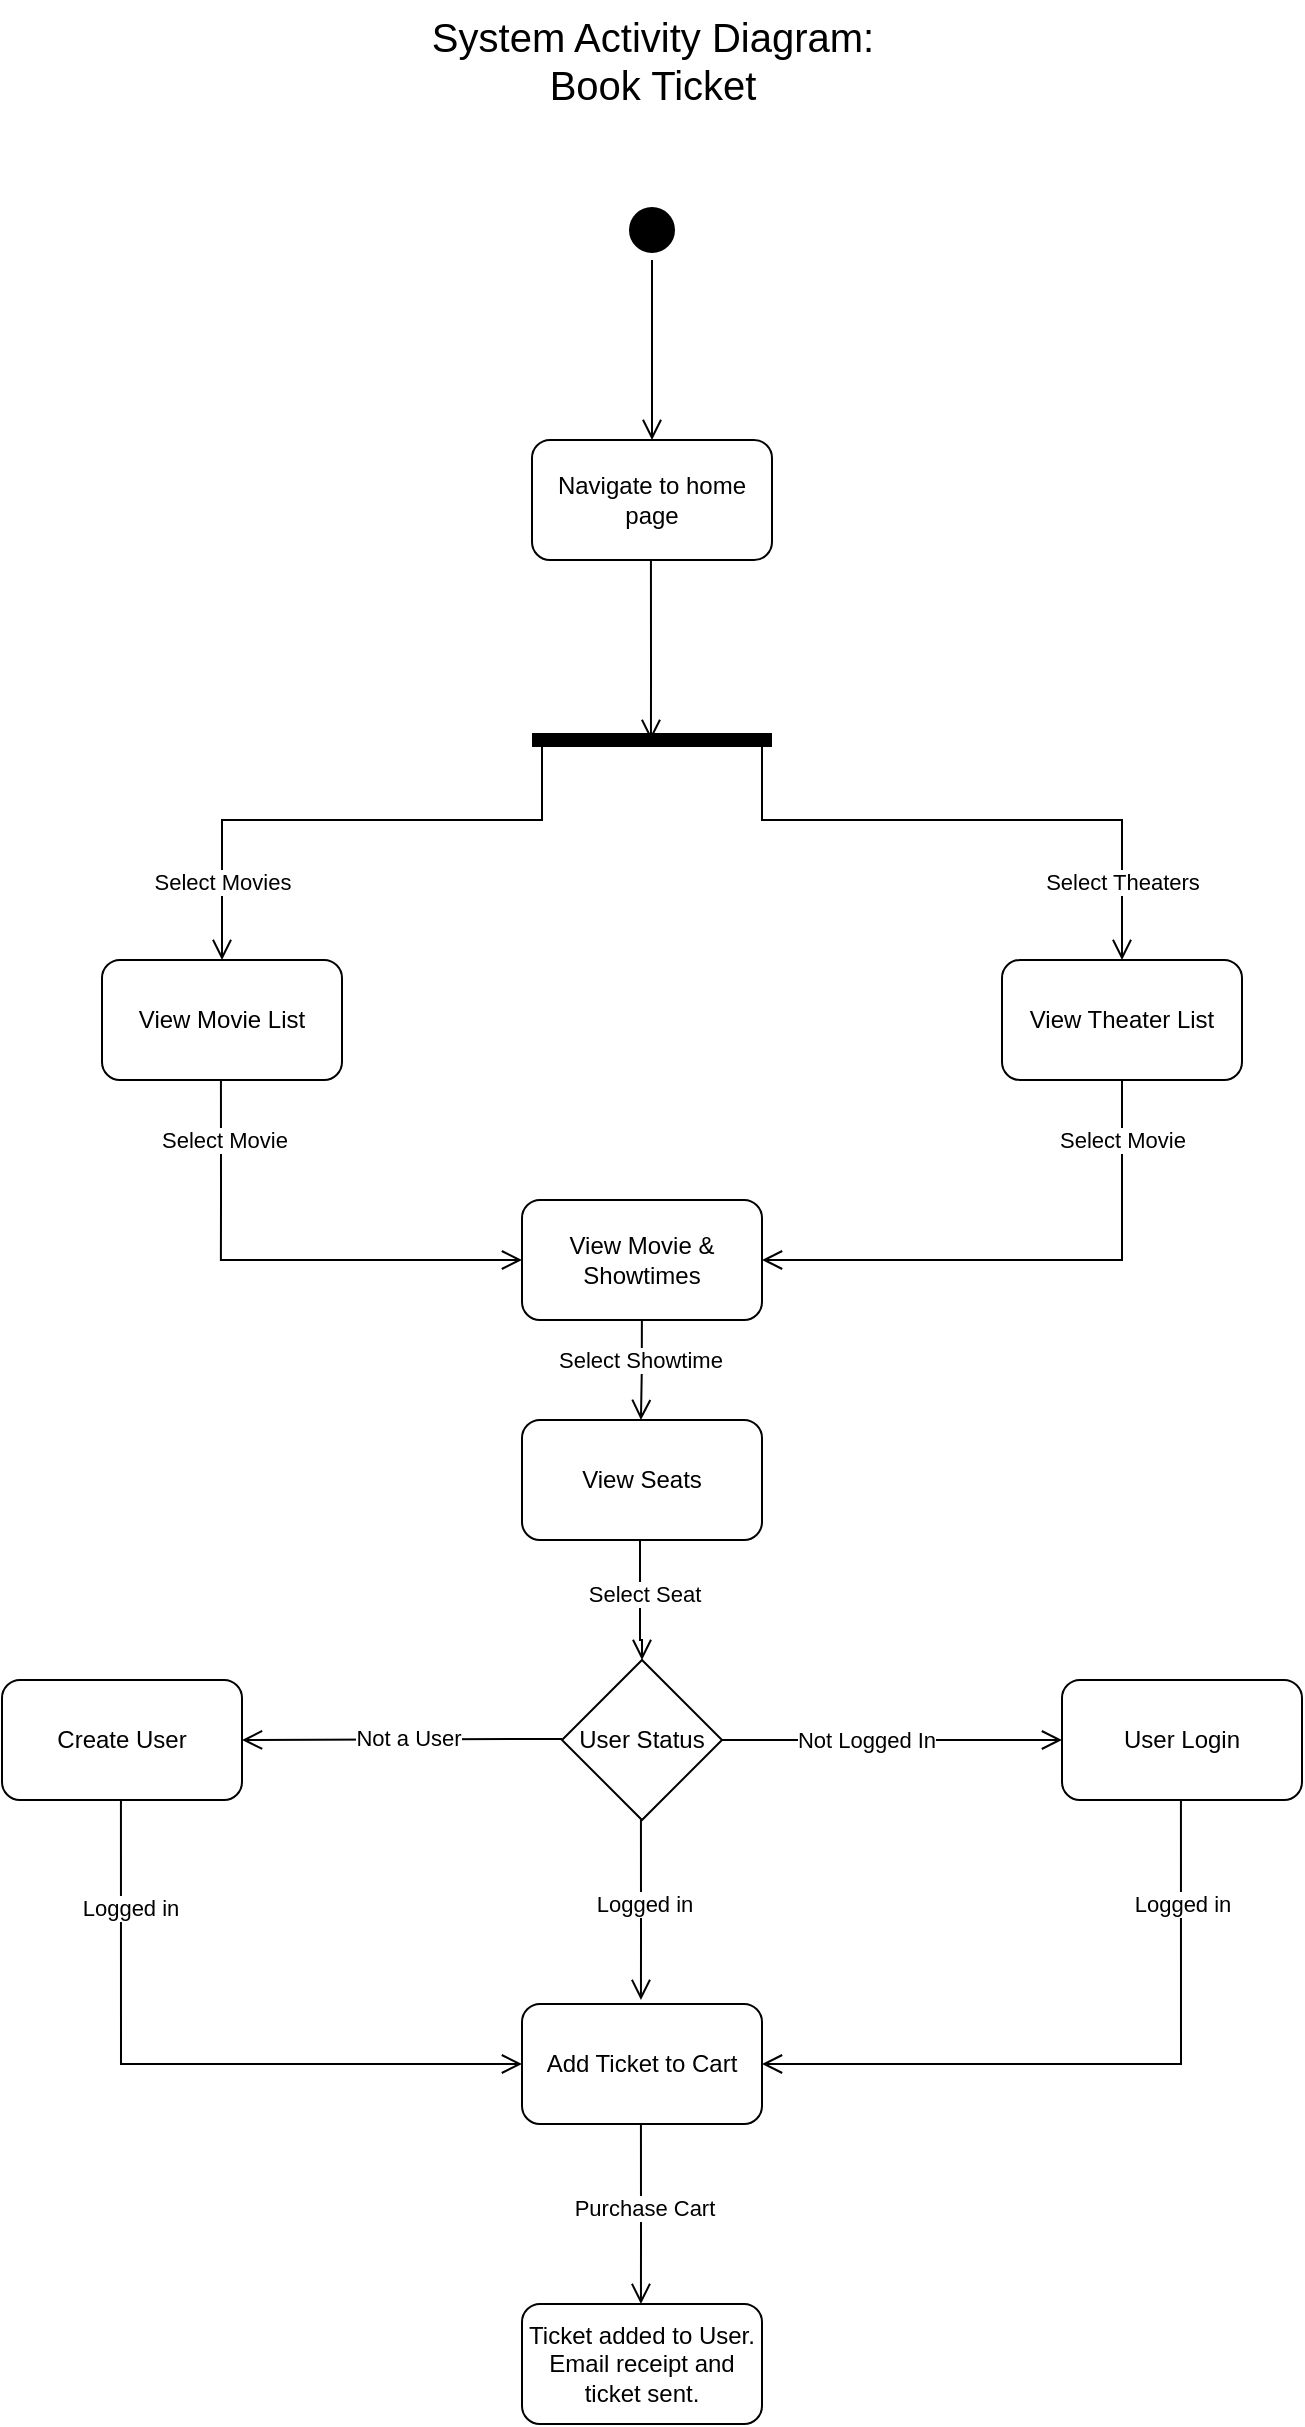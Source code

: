 <mxfile version="24.9.1">
  <diagram name="Page-1" id="LCgPQnHAyw77JMyma-C3">
    <mxGraphModel dx="926" dy="448" grid="1" gridSize="10" guides="1" tooltips="1" connect="1" arrows="1" fold="1" page="1" pageScale="1" pageWidth="850" pageHeight="1100" math="0" shadow="0">
      <root>
        <mxCell id="0" />
        <mxCell id="1" parent="0" />
        <mxCell id="MyNX13WtFqXK99jWimWp-2" value="" style="ellipse;html=1;shape=startState;fillColor=#000000;strokeColor=#000000;" vertex="1" parent="1">
          <mxGeometry x="410" y="110" width="30" height="30" as="geometry" />
        </mxCell>
        <mxCell id="MyNX13WtFqXK99jWimWp-3" value="" style="edgeStyle=orthogonalEdgeStyle;html=1;verticalAlign=bottom;endArrow=open;endSize=8;strokeColor=#000000;rounded=0;entryX=0.5;entryY=0;entryDx=0;entryDy=0;" edge="1" source="MyNX13WtFqXK99jWimWp-2" parent="1" target="MyNX13WtFqXK99jWimWp-4">
          <mxGeometry relative="1" as="geometry">
            <mxPoint x="425" y="240" as="targetPoint" />
            <Array as="points">
              <mxPoint x="425" y="200" />
              <mxPoint x="425" y="200" />
            </Array>
          </mxGeometry>
        </mxCell>
        <mxCell id="MyNX13WtFqXK99jWimWp-4" value="Navigate to home page" style="rounded=1;whiteSpace=wrap;html=1;" vertex="1" parent="1">
          <mxGeometry x="365" y="230" width="120" height="60" as="geometry" />
        </mxCell>
        <mxCell id="MyNX13WtFqXK99jWimWp-6" value="" style="endArrow=none;html=1;rounded=0;strokeWidth=7;" edge="1" parent="1">
          <mxGeometry width="50" height="50" relative="1" as="geometry">
            <mxPoint x="365" y="380" as="sourcePoint" />
            <mxPoint x="485" y="380" as="targetPoint" />
          </mxGeometry>
        </mxCell>
        <mxCell id="MyNX13WtFqXK99jWimWp-8" value="" style="edgeStyle=orthogonalEdgeStyle;html=1;verticalAlign=bottom;endArrow=open;endSize=8;strokeColor=#000000;rounded=0;entryX=0.5;entryY=0;entryDx=0;entryDy=0;" edge="1" parent="1">
          <mxGeometry relative="1" as="geometry">
            <mxPoint x="424.47" y="380" as="targetPoint" />
            <mxPoint x="424.47" y="290" as="sourcePoint" />
            <Array as="points">
              <mxPoint x="424.47" y="350" />
              <mxPoint x="424.47" y="350" />
            </Array>
          </mxGeometry>
        </mxCell>
        <mxCell id="MyNX13WtFqXK99jWimWp-9" value="" style="edgeStyle=orthogonalEdgeStyle;html=1;verticalAlign=bottom;endArrow=open;endSize=8;strokeColor=#000000;rounded=0;" edge="1" parent="1" target="MyNX13WtFqXK99jWimWp-11">
          <mxGeometry relative="1" as="geometry">
            <mxPoint x="310" y="520" as="targetPoint" />
            <mxPoint x="365" y="380" as="sourcePoint" />
            <Array as="points">
              <mxPoint x="370" y="380" />
              <mxPoint x="370" y="420" />
              <mxPoint x="210" y="420" />
            </Array>
          </mxGeometry>
        </mxCell>
        <mxCell id="MyNX13WtFqXK99jWimWp-13" value="Select Movies" style="edgeLabel;html=1;align=center;verticalAlign=middle;resizable=0;points=[];" vertex="1" connectable="0" parent="MyNX13WtFqXK99jWimWp-9">
          <mxGeometry x="0.563" relative="1" as="geometry">
            <mxPoint y="21" as="offset" />
          </mxGeometry>
        </mxCell>
        <mxCell id="MyNX13WtFqXK99jWimWp-10" value="" style="edgeStyle=orthogonalEdgeStyle;html=1;verticalAlign=bottom;endArrow=open;endSize=8;strokeColor=#000000;rounded=0;" edge="1" parent="1" target="MyNX13WtFqXK99jWimWp-14">
          <mxGeometry relative="1" as="geometry">
            <mxPoint x="485" y="470" as="targetPoint" />
            <mxPoint x="485" y="380" as="sourcePoint" />
            <Array as="points">
              <mxPoint x="480" y="380" />
              <mxPoint x="480" y="420" />
              <mxPoint x="660" y="420" />
            </Array>
          </mxGeometry>
        </mxCell>
        <mxCell id="MyNX13WtFqXK99jWimWp-15" value="Select Theaters" style="edgeLabel;html=1;align=center;verticalAlign=middle;resizable=0;points=[];" vertex="1" connectable="0" parent="MyNX13WtFqXK99jWimWp-10">
          <mxGeometry x="0.685" relative="1" as="geometry">
            <mxPoint y="7" as="offset" />
          </mxGeometry>
        </mxCell>
        <mxCell id="MyNX13WtFqXK99jWimWp-11" value="View Movie List" style="rounded=1;whiteSpace=wrap;html=1;" vertex="1" parent="1">
          <mxGeometry x="150" y="490" width="120" height="60" as="geometry" />
        </mxCell>
        <mxCell id="MyNX13WtFqXK99jWimWp-14" value="View Theater List" style="rounded=1;whiteSpace=wrap;html=1;" vertex="1" parent="1">
          <mxGeometry x="600" y="490" width="120" height="60" as="geometry" />
        </mxCell>
        <mxCell id="MyNX13WtFqXK99jWimWp-17" value="" style="edgeStyle=orthogonalEdgeStyle;html=1;verticalAlign=bottom;endArrow=open;endSize=8;strokeColor=#000000;rounded=0;" edge="1" parent="1">
          <mxGeometry relative="1" as="geometry">
            <mxPoint x="360" y="640" as="targetPoint" />
            <mxPoint x="209.47" y="550" as="sourcePoint" />
            <Array as="points">
              <mxPoint x="209.47" y="610" />
              <mxPoint x="209.47" y="610" />
            </Array>
          </mxGeometry>
        </mxCell>
        <mxCell id="MyNX13WtFqXK99jWimWp-20" value="Select Movie" style="edgeLabel;html=1;align=center;verticalAlign=middle;resizable=0;points=[];" vertex="1" connectable="0" parent="MyNX13WtFqXK99jWimWp-17">
          <mxGeometry x="-0.708" relative="1" as="geometry">
            <mxPoint x="1" y="-5" as="offset" />
          </mxGeometry>
        </mxCell>
        <mxCell id="MyNX13WtFqXK99jWimWp-18" value="" style="edgeStyle=orthogonalEdgeStyle;html=1;verticalAlign=bottom;endArrow=open;endSize=8;strokeColor=#000000;rounded=0;entryX=1;entryY=0.5;entryDx=0;entryDy=0;" edge="1" parent="1" target="MyNX13WtFqXK99jWimWp-19">
          <mxGeometry relative="1" as="geometry">
            <mxPoint x="660" y="640" as="targetPoint" />
            <mxPoint x="660" y="550" as="sourcePoint" />
            <Array as="points">
              <mxPoint x="660" y="640" />
            </Array>
          </mxGeometry>
        </mxCell>
        <mxCell id="MyNX13WtFqXK99jWimWp-19" value="View Movie &amp;amp; Showtimes" style="rounded=1;whiteSpace=wrap;html=1;" vertex="1" parent="1">
          <mxGeometry x="360" y="610" width="120" height="60" as="geometry" />
        </mxCell>
        <mxCell id="MyNX13WtFqXK99jWimWp-21" value="Select Movie" style="edgeLabel;html=1;align=center;verticalAlign=middle;resizable=0;points=[];" vertex="1" connectable="0" parent="1">
          <mxGeometry x="660.002" y="579.997" as="geometry" />
        </mxCell>
        <mxCell id="MyNX13WtFqXK99jWimWp-22" value="&lt;font style=&quot;font-size: 20px;&quot;&gt;System Activity Diagram:&lt;/font&gt;&lt;div&gt;&lt;font style=&quot;font-size: 20px;&quot;&gt;Book Ticket&lt;/font&gt;&lt;/div&gt;" style="text;html=1;align=center;verticalAlign=middle;resizable=0;points=[];autosize=1;strokeColor=none;fillColor=none;" vertex="1" parent="1">
          <mxGeometry x="305" y="10" width="240" height="60" as="geometry" />
        </mxCell>
        <mxCell id="MyNX13WtFqXK99jWimWp-23" value="" style="edgeStyle=orthogonalEdgeStyle;html=1;verticalAlign=bottom;endArrow=open;endSize=8;strokeColor=#000000;rounded=0;entryX=0.5;entryY=0;entryDx=0;entryDy=0;" edge="1" parent="1" target="MyNX13WtFqXK99jWimWp-25">
          <mxGeometry relative="1" as="geometry">
            <mxPoint x="240" y="760" as="targetPoint" />
            <mxPoint x="419" y="780" as="sourcePoint" />
            <Array as="points">
              <mxPoint x="419" y="830" />
              <mxPoint x="420" y="894" />
            </Array>
          </mxGeometry>
        </mxCell>
        <mxCell id="MyNX13WtFqXK99jWimWp-26" value="Select Seat" style="edgeLabel;html=1;align=center;verticalAlign=middle;resizable=0;points=[];" vertex="1" connectable="0" parent="MyNX13WtFqXK99jWimWp-23">
          <mxGeometry x="-0.137" y="2" relative="1" as="geometry">
            <mxPoint as="offset" />
          </mxGeometry>
        </mxCell>
        <mxCell id="MyNX13WtFqXK99jWimWp-25" value="User Status" style="rhombus;whiteSpace=wrap;html=1;" vertex="1" parent="1">
          <mxGeometry x="380" y="840" width="80" height="80" as="geometry" />
        </mxCell>
        <mxCell id="MyNX13WtFqXK99jWimWp-27" value="" style="edgeStyle=orthogonalEdgeStyle;html=1;verticalAlign=bottom;endArrow=open;endSize=8;strokeColor=#000000;rounded=0;entryX=1;entryY=0.5;entryDx=0;entryDy=0;" edge="1" parent="1" target="MyNX13WtFqXK99jWimWp-37">
          <mxGeometry relative="1" as="geometry">
            <mxPoint x="689.47" y="1000" as="targetPoint" />
            <mxPoint x="689.47" y="910" as="sourcePoint" />
            <Array as="points">
              <mxPoint x="689" y="1042" />
            </Array>
          </mxGeometry>
        </mxCell>
        <mxCell id="MyNX13WtFqXK99jWimWp-31" value="Logged in" style="edgeLabel;html=1;align=center;verticalAlign=middle;resizable=0;points=[];" vertex="1" connectable="0" parent="MyNX13WtFqXK99jWimWp-27">
          <mxGeometry x="-0.207" y="-1" relative="1" as="geometry">
            <mxPoint x="4" y="-79" as="offset" />
          </mxGeometry>
        </mxCell>
        <mxCell id="MyNX13WtFqXK99jWimWp-28" value="" style="edgeStyle=orthogonalEdgeStyle;html=1;verticalAlign=bottom;endArrow=open;endSize=8;strokeColor=#000000;rounded=0;" edge="1" parent="1">
          <mxGeometry relative="1" as="geometry">
            <mxPoint x="630" y="880" as="targetPoint" />
            <mxPoint x="460" y="880" as="sourcePoint" />
            <Array as="points">
              <mxPoint x="500" y="880" />
              <mxPoint x="500" y="880" />
            </Array>
          </mxGeometry>
        </mxCell>
        <mxCell id="MyNX13WtFqXK99jWimWp-29" value="Not Logged In" style="edgeLabel;html=1;align=center;verticalAlign=middle;resizable=0;points=[];" vertex="1" connectable="0" parent="MyNX13WtFqXK99jWimWp-28">
          <mxGeometry x="-0.154" relative="1" as="geometry">
            <mxPoint as="offset" />
          </mxGeometry>
        </mxCell>
        <mxCell id="MyNX13WtFqXK99jWimWp-30" value="User Login" style="rounded=1;whiteSpace=wrap;html=1;" vertex="1" parent="1">
          <mxGeometry x="630" y="850" width="120" height="60" as="geometry" />
        </mxCell>
        <mxCell id="MyNX13WtFqXK99jWimWp-32" value="" style="edgeStyle=orthogonalEdgeStyle;html=1;verticalAlign=bottom;endArrow=open;endSize=8;strokeColor=#000000;rounded=0;entryX=0.5;entryY=0;entryDx=0;entryDy=0;" edge="1" parent="1">
          <mxGeometry relative="1" as="geometry">
            <mxPoint x="419.47" y="1010" as="targetPoint" />
            <mxPoint x="419.47" y="920" as="sourcePoint" />
            <Array as="points">
              <mxPoint x="419.47" y="980" />
              <mxPoint x="419.47" y="980" />
            </Array>
          </mxGeometry>
        </mxCell>
        <mxCell id="MyNX13WtFqXK99jWimWp-33" value="Logged in" style="edgeLabel;html=1;align=center;verticalAlign=middle;resizable=0;points=[];" vertex="1" connectable="0" parent="MyNX13WtFqXK99jWimWp-32">
          <mxGeometry x="-0.207" y="-1" relative="1" as="geometry">
            <mxPoint x="2" y="6" as="offset" />
          </mxGeometry>
        </mxCell>
        <mxCell id="MyNX13WtFqXK99jWimWp-34" value="View Seats" style="rounded=1;whiteSpace=wrap;html=1;" vertex="1" parent="1">
          <mxGeometry x="360" y="720" width="120" height="60" as="geometry" />
        </mxCell>
        <mxCell id="MyNX13WtFqXK99jWimWp-35" value="" style="edgeStyle=orthogonalEdgeStyle;html=1;verticalAlign=bottom;endArrow=open;endSize=8;strokeColor=#000000;rounded=0;" edge="1" parent="1">
          <mxGeometry relative="1" as="geometry">
            <mxPoint x="419.47" y="720" as="targetPoint" />
            <mxPoint x="419.94" y="670" as="sourcePoint" />
            <Array as="points">
              <mxPoint x="420.47" y="695" />
            </Array>
          </mxGeometry>
        </mxCell>
        <mxCell id="MyNX13WtFqXK99jWimWp-36" value="Select Showtime" style="edgeLabel;html=1;align=center;verticalAlign=middle;resizable=0;points=[];" vertex="1" connectable="0" parent="MyNX13WtFqXK99jWimWp-35">
          <mxGeometry x="-0.207" y="-1" relative="1" as="geometry">
            <mxPoint as="offset" />
          </mxGeometry>
        </mxCell>
        <mxCell id="MyNX13WtFqXK99jWimWp-37" value="Add Ticket to Cart" style="rounded=1;whiteSpace=wrap;html=1;" vertex="1" parent="1">
          <mxGeometry x="360" y="1012" width="120" height="60" as="geometry" />
        </mxCell>
        <mxCell id="MyNX13WtFqXK99jWimWp-38" value="" style="edgeStyle=orthogonalEdgeStyle;html=1;verticalAlign=bottom;endArrow=open;endSize=8;strokeColor=#000000;rounded=0;entryX=0.5;entryY=0;entryDx=0;entryDy=0;" edge="1" parent="1">
          <mxGeometry relative="1" as="geometry">
            <mxPoint x="419.47" y="1162" as="targetPoint" />
            <mxPoint x="419.47" y="1072" as="sourcePoint" />
            <Array as="points">
              <mxPoint x="419.47" y="1132" />
              <mxPoint x="419.47" y="1132" />
            </Array>
          </mxGeometry>
        </mxCell>
        <mxCell id="MyNX13WtFqXK99jWimWp-39" value="Purchase Cart" style="edgeLabel;html=1;align=center;verticalAlign=middle;resizable=0;points=[];" vertex="1" connectable="0" parent="MyNX13WtFqXK99jWimWp-38">
          <mxGeometry x="-0.207" y="-1" relative="1" as="geometry">
            <mxPoint x="2" y="6" as="offset" />
          </mxGeometry>
        </mxCell>
        <mxCell id="MyNX13WtFqXK99jWimWp-40" value="Ticket added to User. Email receipt and ticket sent." style="rounded=1;whiteSpace=wrap;html=1;" vertex="1" parent="1">
          <mxGeometry x="360" y="1162" width="120" height="60" as="geometry" />
        </mxCell>
        <mxCell id="MyNX13WtFqXK99jWimWp-41" value="Create User" style="rounded=1;whiteSpace=wrap;html=1;" vertex="1" parent="1">
          <mxGeometry x="100" y="850" width="120" height="60" as="geometry" />
        </mxCell>
        <mxCell id="MyNX13WtFqXK99jWimWp-42" value="" style="edgeStyle=orthogonalEdgeStyle;html=1;verticalAlign=bottom;endArrow=open;endSize=8;strokeColor=#000000;rounded=0;entryX=1;entryY=0.5;entryDx=0;entryDy=0;" edge="1" parent="1" target="MyNX13WtFqXK99jWimWp-41">
          <mxGeometry relative="1" as="geometry">
            <mxPoint x="171" y="879.47" as="targetPoint" />
            <mxPoint x="380" y="879.47" as="sourcePoint" />
            <Array as="points" />
          </mxGeometry>
        </mxCell>
        <mxCell id="MyNX13WtFqXK99jWimWp-44" value="Not a User" style="edgeLabel;html=1;align=center;verticalAlign=middle;resizable=0;points=[];" vertex="1" connectable="0" parent="MyNX13WtFqXK99jWimWp-42">
          <mxGeometry x="-0.033" y="-1" relative="1" as="geometry">
            <mxPoint as="offset" />
          </mxGeometry>
        </mxCell>
        <mxCell id="MyNX13WtFqXK99jWimWp-45" value="" style="edgeStyle=orthogonalEdgeStyle;html=1;verticalAlign=bottom;endArrow=open;endSize=8;strokeColor=#000000;rounded=0;entryX=0;entryY=0.5;entryDx=0;entryDy=0;" edge="1" parent="1" target="MyNX13WtFqXK99jWimWp-37">
          <mxGeometry relative="1" as="geometry">
            <mxPoint x="-50" y="1042" as="targetPoint" />
            <mxPoint x="159.47" y="910" as="sourcePoint" />
            <Array as="points">
              <mxPoint x="159" y="1042" />
            </Array>
          </mxGeometry>
        </mxCell>
        <mxCell id="MyNX13WtFqXK99jWimWp-46" value="Logged in" style="edgeLabel;html=1;align=center;verticalAlign=middle;resizable=0;points=[];" vertex="1" connectable="0" parent="MyNX13WtFqXK99jWimWp-45">
          <mxGeometry x="-0.207" y="-1" relative="1" as="geometry">
            <mxPoint x="4" y="-79" as="offset" />
          </mxGeometry>
        </mxCell>
      </root>
    </mxGraphModel>
  </diagram>
</mxfile>

